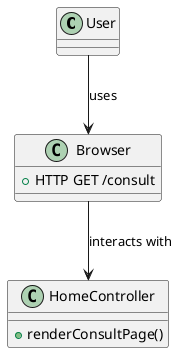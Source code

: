 @startuml
class User {
}

class Browser {
  +HTTP GET /consult
}

class HomeController {
  +renderConsultPage()
}

User --> Browser : uses
Browser --> HomeController : interacts with
@enduml

